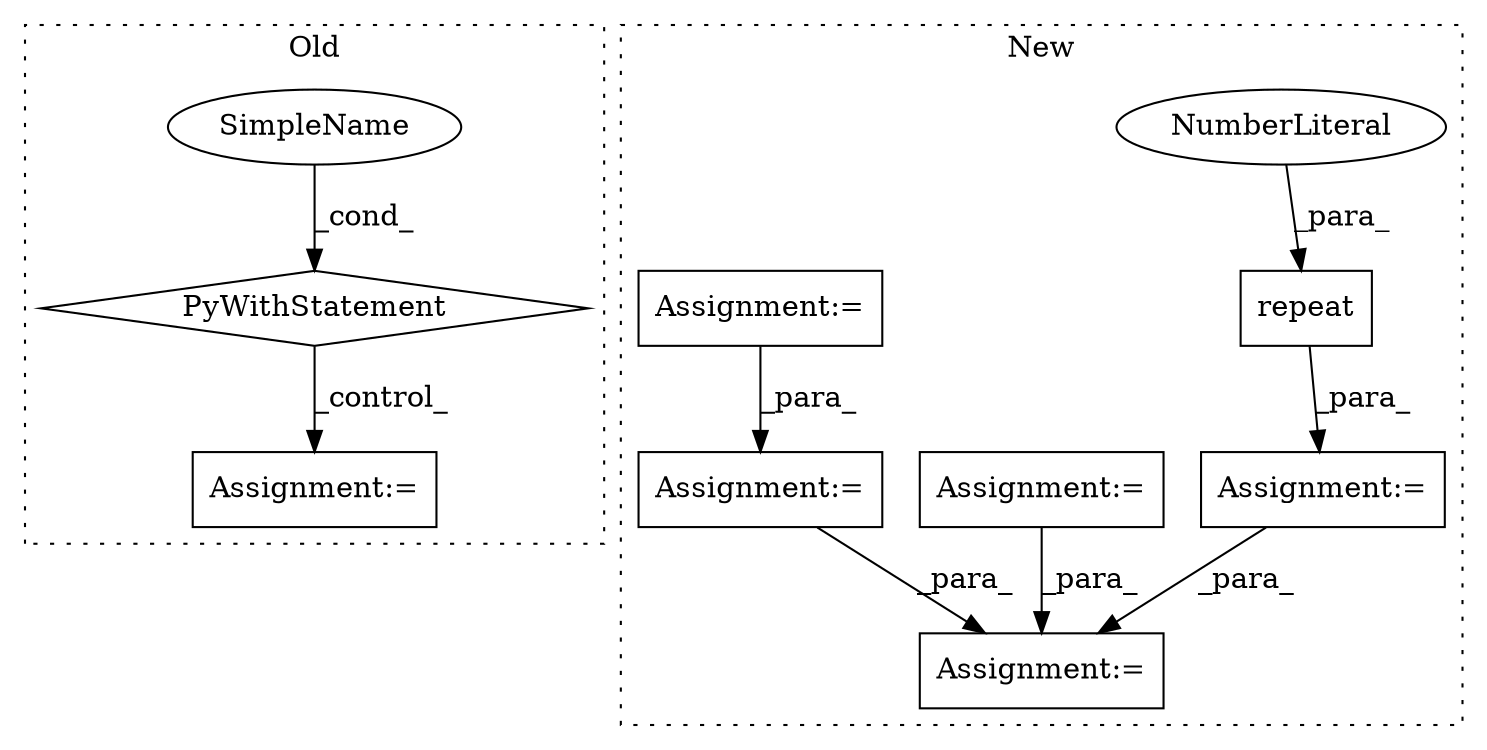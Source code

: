 digraph G {
subgraph cluster0 {
1 [label="PyWithStatement" a="104" s="2395,2437" l="10,2" shape="diamond"];
5 [label="Assignment:=" a="7" s="2841" l="1" shape="box"];
6 [label="SimpleName" a="42" s="" l="" shape="ellipse"];
label = "Old";
style="dotted";
}
subgraph cluster1 {
2 [label="repeat" a="32" s="2764,2791" l="7,1" shape="box"];
3 [label="Assignment:=" a="7" s="2963" l="1" shape="box"];
4 [label="NumberLiteral" a="34" s="2790" l="1" shape="ellipse"];
7 [label="Assignment:=" a="7" s="2757" l="1" shape="box"];
8 [label="Assignment:=" a="7" s="2477" l="1" shape="box"];
9 [label="Assignment:=" a="7" s="2637" l="1" shape="box"];
10 [label="Assignment:=" a="7" s="2689" l="1" shape="box"];
label = "New";
style="dotted";
}
1 -> 5 [label="_control_"];
2 -> 7 [label="_para_"];
4 -> 2 [label="_para_"];
6 -> 1 [label="_cond_"];
7 -> 3 [label="_para_"];
8 -> 3 [label="_para_"];
9 -> 10 [label="_para_"];
10 -> 3 [label="_para_"];
}